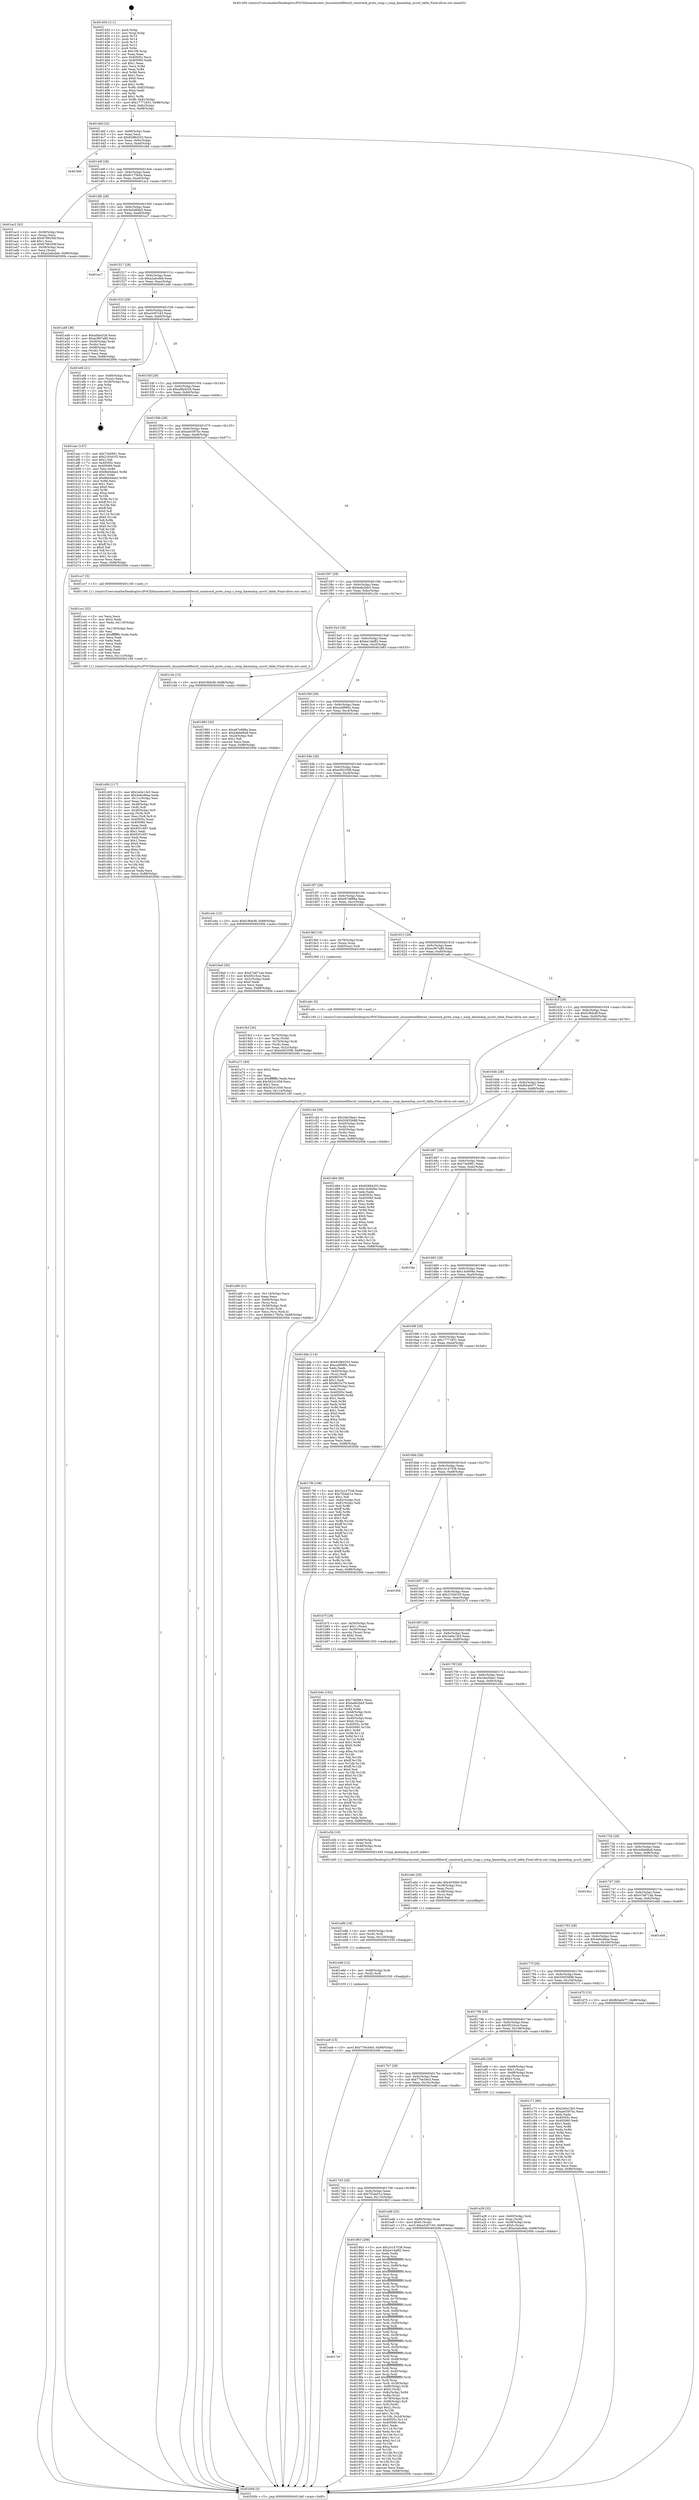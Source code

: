 digraph "0x401450" {
  label = "0x401450 (/mnt/c/Users/mathe/Desktop/tcc/POCII/binaries/extr_linuxnetnetfilternf_conntrack_proto_icmp.c_icmp_kmemdup_sysctl_table_Final-ollvm.out::main(0))"
  labelloc = "t"
  node[shape=record]

  Entry [label="",width=0.3,height=0.3,shape=circle,fillcolor=black,style=filled]
  "0x4014bf" [label="{
     0x4014bf [32]\l
     | [instrs]\l
     &nbsp;&nbsp;0x4014bf \<+6\>: mov -0x88(%rbp),%eax\l
     &nbsp;&nbsp;0x4014c5 \<+2\>: mov %eax,%ecx\l
     &nbsp;&nbsp;0x4014c7 \<+6\>: sub $0x82884203,%ecx\l
     &nbsp;&nbsp;0x4014cd \<+6\>: mov %eax,-0x9c(%rbp)\l
     &nbsp;&nbsp;0x4014d3 \<+6\>: mov %ecx,-0xa0(%rbp)\l
     &nbsp;&nbsp;0x4014d9 \<+6\>: je 0000000000401fe6 \<main+0xb96\>\l
  }"]
  "0x401fe6" [label="{
     0x401fe6\l
  }", style=dashed]
  "0x4014df" [label="{
     0x4014df [28]\l
     | [instrs]\l
     &nbsp;&nbsp;0x4014df \<+5\>: jmp 00000000004014e4 \<main+0x94\>\l
     &nbsp;&nbsp;0x4014e4 \<+6\>: mov -0x9c(%rbp),%eax\l
     &nbsp;&nbsp;0x4014ea \<+5\>: sub $0x8c175b5a,%eax\l
     &nbsp;&nbsp;0x4014ef \<+6\>: mov %eax,-0xa4(%rbp)\l
     &nbsp;&nbsp;0x4014f5 \<+6\>: je 0000000000401ac2 \<main+0x672\>\l
  }"]
  Exit [label="",width=0.3,height=0.3,shape=circle,fillcolor=black,style=filled,peripheries=2]
  "0x401ac2" [label="{
     0x401ac2 [42]\l
     | [instrs]\l
     &nbsp;&nbsp;0x401ac2 \<+4\>: mov -0x58(%rbp),%rax\l
     &nbsp;&nbsp;0x401ac6 \<+2\>: mov (%rax),%ecx\l
     &nbsp;&nbsp;0x401ac8 \<+6\>: add $0x6789256f,%ecx\l
     &nbsp;&nbsp;0x401ace \<+3\>: add $0x1,%ecx\l
     &nbsp;&nbsp;0x401ad1 \<+6\>: sub $0x6789256f,%ecx\l
     &nbsp;&nbsp;0x401ad7 \<+4\>: mov -0x58(%rbp),%rax\l
     &nbsp;&nbsp;0x401adb \<+2\>: mov %ecx,(%rax)\l
     &nbsp;&nbsp;0x401add \<+10\>: movl $0xa2abcdeb,-0x88(%rbp)\l
     &nbsp;&nbsp;0x401ae7 \<+5\>: jmp 000000000040200b \<main+0xbbb\>\l
  }"]
  "0x4014fb" [label="{
     0x4014fb [28]\l
     | [instrs]\l
     &nbsp;&nbsp;0x4014fb \<+5\>: jmp 0000000000401500 \<main+0xb0\>\l
     &nbsp;&nbsp;0x401500 \<+6\>: mov -0x9c(%rbp),%eax\l
     &nbsp;&nbsp;0x401506 \<+5\>: sub $0x9a5d6bb5,%eax\l
     &nbsp;&nbsp;0x40150b \<+6\>: mov %eax,-0xa8(%rbp)\l
     &nbsp;&nbsp;0x401511 \<+6\>: je 0000000000401ec7 \<main+0xa77\>\l
  }"]
  "0x401ea9" [label="{
     0x401ea9 [15]\l
     | [instrs]\l
     &nbsp;&nbsp;0x401ea9 \<+10\>: movl $0x770e3de3,-0x88(%rbp)\l
     &nbsp;&nbsp;0x401eb3 \<+5\>: jmp 000000000040200b \<main+0xbbb\>\l
  }"]
  "0x401ec7" [label="{
     0x401ec7\l
  }", style=dashed]
  "0x401517" [label="{
     0x401517 [28]\l
     | [instrs]\l
     &nbsp;&nbsp;0x401517 \<+5\>: jmp 000000000040151c \<main+0xcc\>\l
     &nbsp;&nbsp;0x40151c \<+6\>: mov -0x9c(%rbp),%eax\l
     &nbsp;&nbsp;0x401522 \<+5\>: sub $0xa2abcdeb,%eax\l
     &nbsp;&nbsp;0x401527 \<+6\>: mov %eax,-0xac(%rbp)\l
     &nbsp;&nbsp;0x40152d \<+6\>: je 0000000000401a48 \<main+0x5f8\>\l
  }"]
  "0x401e9d" [label="{
     0x401e9d [12]\l
     | [instrs]\l
     &nbsp;&nbsp;0x401e9d \<+4\>: mov -0x48(%rbp),%rdi\l
     &nbsp;&nbsp;0x401ea1 \<+3\>: mov (%rdi),%rdi\l
     &nbsp;&nbsp;0x401ea4 \<+5\>: call 0000000000401030 \<free@plt\>\l
     | [calls]\l
     &nbsp;&nbsp;0x401030 \{1\} (unknown)\l
  }"]
  "0x401a48" [label="{
     0x401a48 [36]\l
     | [instrs]\l
     &nbsp;&nbsp;0x401a48 \<+5\>: mov $0xadfa4326,%eax\l
     &nbsp;&nbsp;0x401a4d \<+5\>: mov $0xec967a89,%ecx\l
     &nbsp;&nbsp;0x401a52 \<+4\>: mov -0x58(%rbp),%rdx\l
     &nbsp;&nbsp;0x401a56 \<+2\>: mov (%rdx),%esi\l
     &nbsp;&nbsp;0x401a58 \<+4\>: mov -0x68(%rbp),%rdx\l
     &nbsp;&nbsp;0x401a5c \<+2\>: cmp (%rdx),%esi\l
     &nbsp;&nbsp;0x401a5e \<+3\>: cmovl %ecx,%eax\l
     &nbsp;&nbsp;0x401a61 \<+6\>: mov %eax,-0x88(%rbp)\l
     &nbsp;&nbsp;0x401a67 \<+5\>: jmp 000000000040200b \<main+0xbbb\>\l
  }"]
  "0x401533" [label="{
     0x401533 [28]\l
     | [instrs]\l
     &nbsp;&nbsp;0x401533 \<+5\>: jmp 0000000000401538 \<main+0xe8\>\l
     &nbsp;&nbsp;0x401538 \<+6\>: mov -0x9c(%rbp),%eax\l
     &nbsp;&nbsp;0x40153e \<+5\>: sub $0xa3c97c43,%eax\l
     &nbsp;&nbsp;0x401543 \<+6\>: mov %eax,-0xb0(%rbp)\l
     &nbsp;&nbsp;0x401549 \<+6\>: je 0000000000401ef4 \<main+0xaa4\>\l
  }"]
  "0x401e8b" [label="{
     0x401e8b [18]\l
     | [instrs]\l
     &nbsp;&nbsp;0x401e8b \<+4\>: mov -0x60(%rbp),%rdi\l
     &nbsp;&nbsp;0x401e8f \<+3\>: mov (%rdi),%rdi\l
     &nbsp;&nbsp;0x401e92 \<+6\>: mov %eax,-0x120(%rbp)\l
     &nbsp;&nbsp;0x401e98 \<+5\>: call 0000000000401030 \<free@plt\>\l
     | [calls]\l
     &nbsp;&nbsp;0x401030 \{1\} (unknown)\l
  }"]
  "0x401ef4" [label="{
     0x401ef4 [21]\l
     | [instrs]\l
     &nbsp;&nbsp;0x401ef4 \<+4\>: mov -0x80(%rbp),%rax\l
     &nbsp;&nbsp;0x401ef8 \<+2\>: mov (%rax),%eax\l
     &nbsp;&nbsp;0x401efa \<+4\>: lea -0x28(%rbp),%rsp\l
     &nbsp;&nbsp;0x401efe \<+1\>: pop %rbx\l
     &nbsp;&nbsp;0x401eff \<+2\>: pop %r12\l
     &nbsp;&nbsp;0x401f01 \<+2\>: pop %r13\l
     &nbsp;&nbsp;0x401f03 \<+2\>: pop %r14\l
     &nbsp;&nbsp;0x401f05 \<+2\>: pop %r15\l
     &nbsp;&nbsp;0x401f07 \<+1\>: pop %rbp\l
     &nbsp;&nbsp;0x401f08 \<+1\>: ret\l
  }"]
  "0x40154f" [label="{
     0x40154f [28]\l
     | [instrs]\l
     &nbsp;&nbsp;0x40154f \<+5\>: jmp 0000000000401554 \<main+0x104\>\l
     &nbsp;&nbsp;0x401554 \<+6\>: mov -0x9c(%rbp),%eax\l
     &nbsp;&nbsp;0x40155a \<+5\>: sub $0xadfa4326,%eax\l
     &nbsp;&nbsp;0x40155f \<+6\>: mov %eax,-0xb4(%rbp)\l
     &nbsp;&nbsp;0x401565 \<+6\>: je 0000000000401aec \<main+0x69c\>\l
  }"]
  "0x401e6e" [label="{
     0x401e6e [29]\l
     | [instrs]\l
     &nbsp;&nbsp;0x401e6e \<+10\>: movabs $0x4030b6,%rdi\l
     &nbsp;&nbsp;0x401e78 \<+4\>: mov -0x38(%rbp),%rsi\l
     &nbsp;&nbsp;0x401e7c \<+2\>: mov %eax,(%rsi)\l
     &nbsp;&nbsp;0x401e7e \<+4\>: mov -0x38(%rbp),%rsi\l
     &nbsp;&nbsp;0x401e82 \<+2\>: mov (%rsi),%esi\l
     &nbsp;&nbsp;0x401e84 \<+2\>: mov $0x0,%al\l
     &nbsp;&nbsp;0x401e86 \<+5\>: call 0000000000401040 \<printf@plt\>\l
     | [calls]\l
     &nbsp;&nbsp;0x401040 \{1\} (unknown)\l
  }"]
  "0x401aec" [label="{
     0x401aec [147]\l
     | [instrs]\l
     &nbsp;&nbsp;0x401aec \<+5\>: mov $0x73e0961,%eax\l
     &nbsp;&nbsp;0x401af1 \<+5\>: mov $0x2193d1f3,%ecx\l
     &nbsp;&nbsp;0x401af6 \<+2\>: mov $0x1,%dl\l
     &nbsp;&nbsp;0x401af8 \<+7\>: mov 0x40505c,%esi\l
     &nbsp;&nbsp;0x401aff \<+7\>: mov 0x405060,%edi\l
     &nbsp;&nbsp;0x401b06 \<+3\>: mov %esi,%r8d\l
     &nbsp;&nbsp;0x401b09 \<+7\>: add $0x8eb4dae2,%r8d\l
     &nbsp;&nbsp;0x401b10 \<+4\>: sub $0x1,%r8d\l
     &nbsp;&nbsp;0x401b14 \<+7\>: sub $0x8eb4dae2,%r8d\l
     &nbsp;&nbsp;0x401b1b \<+4\>: imul %r8d,%esi\l
     &nbsp;&nbsp;0x401b1f \<+3\>: and $0x1,%esi\l
     &nbsp;&nbsp;0x401b22 \<+3\>: cmp $0x0,%esi\l
     &nbsp;&nbsp;0x401b25 \<+4\>: sete %r9b\l
     &nbsp;&nbsp;0x401b29 \<+3\>: cmp $0xa,%edi\l
     &nbsp;&nbsp;0x401b2c \<+4\>: setl %r10b\l
     &nbsp;&nbsp;0x401b30 \<+3\>: mov %r9b,%r11b\l
     &nbsp;&nbsp;0x401b33 \<+4\>: xor $0xff,%r11b\l
     &nbsp;&nbsp;0x401b37 \<+3\>: mov %r10b,%bl\l
     &nbsp;&nbsp;0x401b3a \<+3\>: xor $0xff,%bl\l
     &nbsp;&nbsp;0x401b3d \<+3\>: xor $0x0,%dl\l
     &nbsp;&nbsp;0x401b40 \<+3\>: mov %r11b,%r14b\l
     &nbsp;&nbsp;0x401b43 \<+4\>: and $0x0,%r14b\l
     &nbsp;&nbsp;0x401b47 \<+3\>: and %dl,%r9b\l
     &nbsp;&nbsp;0x401b4a \<+3\>: mov %bl,%r15b\l
     &nbsp;&nbsp;0x401b4d \<+4\>: and $0x0,%r15b\l
     &nbsp;&nbsp;0x401b51 \<+3\>: and %dl,%r10b\l
     &nbsp;&nbsp;0x401b54 \<+3\>: or %r9b,%r14b\l
     &nbsp;&nbsp;0x401b57 \<+3\>: or %r10b,%r15b\l
     &nbsp;&nbsp;0x401b5a \<+3\>: xor %r15b,%r14b\l
     &nbsp;&nbsp;0x401b5d \<+3\>: or %bl,%r11b\l
     &nbsp;&nbsp;0x401b60 \<+4\>: xor $0xff,%r11b\l
     &nbsp;&nbsp;0x401b64 \<+3\>: or $0x0,%dl\l
     &nbsp;&nbsp;0x401b67 \<+3\>: and %dl,%r11b\l
     &nbsp;&nbsp;0x401b6a \<+3\>: or %r11b,%r14b\l
     &nbsp;&nbsp;0x401b6d \<+4\>: test $0x1,%r14b\l
     &nbsp;&nbsp;0x401b71 \<+3\>: cmovne %ecx,%eax\l
     &nbsp;&nbsp;0x401b74 \<+6\>: mov %eax,-0x88(%rbp)\l
     &nbsp;&nbsp;0x401b7a \<+5\>: jmp 000000000040200b \<main+0xbbb\>\l
  }"]
  "0x40156b" [label="{
     0x40156b [28]\l
     | [instrs]\l
     &nbsp;&nbsp;0x40156b \<+5\>: jmp 0000000000401570 \<main+0x120\>\l
     &nbsp;&nbsp;0x401570 \<+6\>: mov -0x9c(%rbp),%eax\l
     &nbsp;&nbsp;0x401576 \<+5\>: sub $0xae0397bc,%eax\l
     &nbsp;&nbsp;0x40157b \<+6\>: mov %eax,-0xb8(%rbp)\l
     &nbsp;&nbsp;0x401581 \<+6\>: je 0000000000401cc7 \<main+0x877\>\l
  }"]
  "0x401d00" [label="{
     0x401d00 [117]\l
     | [instrs]\l
     &nbsp;&nbsp;0x401d00 \<+5\>: mov $0x2a0e13e5,%ecx\l
     &nbsp;&nbsp;0x401d05 \<+5\>: mov $0x4e6cd6aa,%edx\l
     &nbsp;&nbsp;0x401d0a \<+6\>: mov -0x11c(%rbp),%esi\l
     &nbsp;&nbsp;0x401d10 \<+3\>: imul %eax,%esi\l
     &nbsp;&nbsp;0x401d13 \<+4\>: mov -0x48(%rbp),%r8\l
     &nbsp;&nbsp;0x401d17 \<+3\>: mov (%r8),%r8\l
     &nbsp;&nbsp;0x401d1a \<+4\>: mov -0x40(%rbp),%r9\l
     &nbsp;&nbsp;0x401d1e \<+3\>: movslq (%r9),%r9\l
     &nbsp;&nbsp;0x401d21 \<+4\>: mov %esi,(%r8,%r9,4)\l
     &nbsp;&nbsp;0x401d25 \<+7\>: mov 0x40505c,%eax\l
     &nbsp;&nbsp;0x401d2c \<+7\>: mov 0x405060,%esi\l
     &nbsp;&nbsp;0x401d33 \<+2\>: mov %eax,%edi\l
     &nbsp;&nbsp;0x401d35 \<+6\>: add $0x9351697,%edi\l
     &nbsp;&nbsp;0x401d3b \<+3\>: sub $0x1,%edi\l
     &nbsp;&nbsp;0x401d3e \<+6\>: sub $0x9351697,%edi\l
     &nbsp;&nbsp;0x401d44 \<+3\>: imul %edi,%eax\l
     &nbsp;&nbsp;0x401d47 \<+3\>: and $0x1,%eax\l
     &nbsp;&nbsp;0x401d4a \<+3\>: cmp $0x0,%eax\l
     &nbsp;&nbsp;0x401d4d \<+4\>: sete %r10b\l
     &nbsp;&nbsp;0x401d51 \<+3\>: cmp $0xa,%esi\l
     &nbsp;&nbsp;0x401d54 \<+4\>: setl %r11b\l
     &nbsp;&nbsp;0x401d58 \<+3\>: mov %r10b,%bl\l
     &nbsp;&nbsp;0x401d5b \<+3\>: and %r11b,%bl\l
     &nbsp;&nbsp;0x401d5e \<+3\>: xor %r11b,%r10b\l
     &nbsp;&nbsp;0x401d61 \<+3\>: or %r10b,%bl\l
     &nbsp;&nbsp;0x401d64 \<+3\>: test $0x1,%bl\l
     &nbsp;&nbsp;0x401d67 \<+3\>: cmovne %edx,%ecx\l
     &nbsp;&nbsp;0x401d6a \<+6\>: mov %ecx,-0x88(%rbp)\l
     &nbsp;&nbsp;0x401d70 \<+5\>: jmp 000000000040200b \<main+0xbbb\>\l
  }"]
  "0x401cc7" [label="{
     0x401cc7 [5]\l
     | [instrs]\l
     &nbsp;&nbsp;0x401cc7 \<+5\>: call 0000000000401160 \<next_i\>\l
     | [calls]\l
     &nbsp;&nbsp;0x401160 \{1\} (/mnt/c/Users/mathe/Desktop/tcc/POCII/binaries/extr_linuxnetnetfilternf_conntrack_proto_icmp.c_icmp_kmemdup_sysctl_table_Final-ollvm.out::next_i)\l
  }"]
  "0x401587" [label="{
     0x401587 [28]\l
     | [instrs]\l
     &nbsp;&nbsp;0x401587 \<+5\>: jmp 000000000040158c \<main+0x13c\>\l
     &nbsp;&nbsp;0x40158c \<+6\>: mov -0x9c(%rbp),%eax\l
     &nbsp;&nbsp;0x401592 \<+5\>: sub $0xbafe2bb5,%eax\l
     &nbsp;&nbsp;0x401597 \<+6\>: mov %eax,-0xbc(%rbp)\l
     &nbsp;&nbsp;0x40159d \<+6\>: je 0000000000401c3e \<main+0x7ee\>\l
  }"]
  "0x401ccc" [label="{
     0x401ccc [52]\l
     | [instrs]\l
     &nbsp;&nbsp;0x401ccc \<+2\>: xor %ecx,%ecx\l
     &nbsp;&nbsp;0x401cce \<+5\>: mov $0x2,%edx\l
     &nbsp;&nbsp;0x401cd3 \<+6\>: mov %edx,-0x118(%rbp)\l
     &nbsp;&nbsp;0x401cd9 \<+1\>: cltd\l
     &nbsp;&nbsp;0x401cda \<+6\>: mov -0x118(%rbp),%esi\l
     &nbsp;&nbsp;0x401ce0 \<+2\>: idiv %esi\l
     &nbsp;&nbsp;0x401ce2 \<+6\>: imul $0xfffffffe,%edx,%edx\l
     &nbsp;&nbsp;0x401ce8 \<+2\>: mov %ecx,%edi\l
     &nbsp;&nbsp;0x401cea \<+2\>: sub %edx,%edi\l
     &nbsp;&nbsp;0x401cec \<+2\>: mov %ecx,%edx\l
     &nbsp;&nbsp;0x401cee \<+3\>: sub $0x1,%edx\l
     &nbsp;&nbsp;0x401cf1 \<+2\>: add %edx,%edi\l
     &nbsp;&nbsp;0x401cf3 \<+2\>: sub %edi,%ecx\l
     &nbsp;&nbsp;0x401cf5 \<+6\>: mov %ecx,-0x11c(%rbp)\l
     &nbsp;&nbsp;0x401cfb \<+5\>: call 0000000000401160 \<next_i\>\l
     | [calls]\l
     &nbsp;&nbsp;0x401160 \{1\} (/mnt/c/Users/mathe/Desktop/tcc/POCII/binaries/extr_linuxnetnetfilternf_conntrack_proto_icmp.c_icmp_kmemdup_sysctl_table_Final-ollvm.out::next_i)\l
  }"]
  "0x401c3e" [label="{
     0x401c3e [15]\l
     | [instrs]\l
     &nbsp;&nbsp;0x401c3e \<+10\>: movl $0xf1f6dc8f,-0x88(%rbp)\l
     &nbsp;&nbsp;0x401c48 \<+5\>: jmp 000000000040200b \<main+0xbbb\>\l
  }"]
  "0x4015a3" [label="{
     0x4015a3 [28]\l
     | [instrs]\l
     &nbsp;&nbsp;0x4015a3 \<+5\>: jmp 00000000004015a8 \<main+0x158\>\l
     &nbsp;&nbsp;0x4015a8 \<+6\>: mov -0x9c(%rbp),%eax\l
     &nbsp;&nbsp;0x4015ae \<+5\>: sub $0xbe1daf82,%eax\l
     &nbsp;&nbsp;0x4015b3 \<+6\>: mov %eax,-0xc0(%rbp)\l
     &nbsp;&nbsp;0x4015b9 \<+6\>: je 0000000000401983 \<main+0x533\>\l
  }"]
  "0x401b9c" [label="{
     0x401b9c [162]\l
     | [instrs]\l
     &nbsp;&nbsp;0x401b9c \<+5\>: mov $0x73e0961,%ecx\l
     &nbsp;&nbsp;0x401ba1 \<+5\>: mov $0xbafe2bb5,%edx\l
     &nbsp;&nbsp;0x401ba6 \<+3\>: mov $0x1,%sil\l
     &nbsp;&nbsp;0x401ba9 \<+3\>: xor %r8d,%r8d\l
     &nbsp;&nbsp;0x401bac \<+4\>: mov -0x48(%rbp),%rdi\l
     &nbsp;&nbsp;0x401bb0 \<+3\>: mov %rax,(%rdi)\l
     &nbsp;&nbsp;0x401bb3 \<+4\>: mov -0x40(%rbp),%rax\l
     &nbsp;&nbsp;0x401bb7 \<+6\>: movl $0x0,(%rax)\l
     &nbsp;&nbsp;0x401bbd \<+8\>: mov 0x40505c,%r9d\l
     &nbsp;&nbsp;0x401bc5 \<+8\>: mov 0x405060,%r10d\l
     &nbsp;&nbsp;0x401bcd \<+4\>: sub $0x1,%r8d\l
     &nbsp;&nbsp;0x401bd1 \<+3\>: mov %r9d,%r11d\l
     &nbsp;&nbsp;0x401bd4 \<+3\>: add %r8d,%r11d\l
     &nbsp;&nbsp;0x401bd7 \<+4\>: imul %r11d,%r9d\l
     &nbsp;&nbsp;0x401bdb \<+4\>: and $0x1,%r9d\l
     &nbsp;&nbsp;0x401bdf \<+4\>: cmp $0x0,%r9d\l
     &nbsp;&nbsp;0x401be3 \<+3\>: sete %bl\l
     &nbsp;&nbsp;0x401be6 \<+4\>: cmp $0xa,%r10d\l
     &nbsp;&nbsp;0x401bea \<+4\>: setl %r14b\l
     &nbsp;&nbsp;0x401bee \<+3\>: mov %bl,%r15b\l
     &nbsp;&nbsp;0x401bf1 \<+4\>: xor $0xff,%r15b\l
     &nbsp;&nbsp;0x401bf5 \<+3\>: mov %r14b,%r12b\l
     &nbsp;&nbsp;0x401bf8 \<+4\>: xor $0xff,%r12b\l
     &nbsp;&nbsp;0x401bfc \<+4\>: xor $0x0,%sil\l
     &nbsp;&nbsp;0x401c00 \<+3\>: mov %r15b,%r13b\l
     &nbsp;&nbsp;0x401c03 \<+4\>: and $0x0,%r13b\l
     &nbsp;&nbsp;0x401c07 \<+3\>: and %sil,%bl\l
     &nbsp;&nbsp;0x401c0a \<+3\>: mov %r12b,%al\l
     &nbsp;&nbsp;0x401c0d \<+2\>: and $0x0,%al\l
     &nbsp;&nbsp;0x401c0f \<+3\>: and %sil,%r14b\l
     &nbsp;&nbsp;0x401c12 \<+3\>: or %bl,%r13b\l
     &nbsp;&nbsp;0x401c15 \<+3\>: or %r14b,%al\l
     &nbsp;&nbsp;0x401c18 \<+3\>: xor %al,%r13b\l
     &nbsp;&nbsp;0x401c1b \<+3\>: or %r12b,%r15b\l
     &nbsp;&nbsp;0x401c1e \<+4\>: xor $0xff,%r15b\l
     &nbsp;&nbsp;0x401c22 \<+4\>: or $0x0,%sil\l
     &nbsp;&nbsp;0x401c26 \<+3\>: and %sil,%r15b\l
     &nbsp;&nbsp;0x401c29 \<+3\>: or %r15b,%r13b\l
     &nbsp;&nbsp;0x401c2c \<+4\>: test $0x1,%r13b\l
     &nbsp;&nbsp;0x401c30 \<+3\>: cmovne %edx,%ecx\l
     &nbsp;&nbsp;0x401c33 \<+6\>: mov %ecx,-0x88(%rbp)\l
     &nbsp;&nbsp;0x401c39 \<+5\>: jmp 000000000040200b \<main+0xbbb\>\l
  }"]
  "0x401983" [label="{
     0x401983 [30]\l
     | [instrs]\l
     &nbsp;&nbsp;0x401983 \<+5\>: mov $0xe87e888a,%eax\l
     &nbsp;&nbsp;0x401988 \<+5\>: mov $0x44bbd6a8,%ecx\l
     &nbsp;&nbsp;0x40198d \<+3\>: mov -0x2d(%rbp),%dl\l
     &nbsp;&nbsp;0x401990 \<+3\>: test $0x1,%dl\l
     &nbsp;&nbsp;0x401993 \<+3\>: cmovne %ecx,%eax\l
     &nbsp;&nbsp;0x401996 \<+6\>: mov %eax,-0x88(%rbp)\l
     &nbsp;&nbsp;0x40199c \<+5\>: jmp 000000000040200b \<main+0xbbb\>\l
  }"]
  "0x4015bf" [label="{
     0x4015bf [28]\l
     | [instrs]\l
     &nbsp;&nbsp;0x4015bf \<+5\>: jmp 00000000004015c4 \<main+0x174\>\l
     &nbsp;&nbsp;0x4015c4 \<+6\>: mov -0x9c(%rbp),%eax\l
     &nbsp;&nbsp;0x4015ca \<+5\>: sub $0xca4f990c,%eax\l
     &nbsp;&nbsp;0x4015cf \<+6\>: mov %eax,-0xc4(%rbp)\l
     &nbsp;&nbsp;0x4015d5 \<+6\>: je 0000000000401e4c \<main+0x9fc\>\l
  }"]
  "0x401a99" [label="{
     0x401a99 [41]\l
     | [instrs]\l
     &nbsp;&nbsp;0x401a99 \<+6\>: mov -0x114(%rbp),%ecx\l
     &nbsp;&nbsp;0x401a9f \<+3\>: imul %eax,%ecx\l
     &nbsp;&nbsp;0x401aa2 \<+4\>: mov -0x60(%rbp),%rsi\l
     &nbsp;&nbsp;0x401aa6 \<+3\>: mov (%rsi),%rsi\l
     &nbsp;&nbsp;0x401aa9 \<+4\>: mov -0x58(%rbp),%rdi\l
     &nbsp;&nbsp;0x401aad \<+3\>: movslq (%rdi),%rdi\l
     &nbsp;&nbsp;0x401ab0 \<+3\>: mov %ecx,(%rsi,%rdi,4)\l
     &nbsp;&nbsp;0x401ab3 \<+10\>: movl $0x8c175b5a,-0x88(%rbp)\l
     &nbsp;&nbsp;0x401abd \<+5\>: jmp 000000000040200b \<main+0xbbb\>\l
  }"]
  "0x401e4c" [label="{
     0x401e4c [15]\l
     | [instrs]\l
     &nbsp;&nbsp;0x401e4c \<+10\>: movl $0xf1f6dc8f,-0x88(%rbp)\l
     &nbsp;&nbsp;0x401e56 \<+5\>: jmp 000000000040200b \<main+0xbbb\>\l
  }"]
  "0x4015db" [label="{
     0x4015db [28]\l
     | [instrs]\l
     &nbsp;&nbsp;0x4015db \<+5\>: jmp 00000000004015e0 \<main+0x190\>\l
     &nbsp;&nbsp;0x4015e0 \<+6\>: mov -0x9c(%rbp),%eax\l
     &nbsp;&nbsp;0x4015e6 \<+5\>: sub $0xe56235f8,%eax\l
     &nbsp;&nbsp;0x4015eb \<+6\>: mov %eax,-0xc8(%rbp)\l
     &nbsp;&nbsp;0x4015f1 \<+6\>: je 00000000004019ed \<main+0x59d\>\l
  }"]
  "0x401a71" [label="{
     0x401a71 [40]\l
     | [instrs]\l
     &nbsp;&nbsp;0x401a71 \<+5\>: mov $0x2,%ecx\l
     &nbsp;&nbsp;0x401a76 \<+1\>: cltd\l
     &nbsp;&nbsp;0x401a77 \<+2\>: idiv %ecx\l
     &nbsp;&nbsp;0x401a79 \<+6\>: imul $0xfffffffe,%edx,%ecx\l
     &nbsp;&nbsp;0x401a7f \<+6\>: add $0x56241059,%ecx\l
     &nbsp;&nbsp;0x401a85 \<+3\>: add $0x1,%ecx\l
     &nbsp;&nbsp;0x401a88 \<+6\>: sub $0x56241059,%ecx\l
     &nbsp;&nbsp;0x401a8e \<+6\>: mov %ecx,-0x114(%rbp)\l
     &nbsp;&nbsp;0x401a94 \<+5\>: call 0000000000401160 \<next_i\>\l
     | [calls]\l
     &nbsp;&nbsp;0x401160 \{1\} (/mnt/c/Users/mathe/Desktop/tcc/POCII/binaries/extr_linuxnetnetfilternf_conntrack_proto_icmp.c_icmp_kmemdup_sysctl_table_Final-ollvm.out::next_i)\l
  }"]
  "0x4019ed" [label="{
     0x4019ed [30]\l
     | [instrs]\l
     &nbsp;&nbsp;0x4019ed \<+5\>: mov $0x47a871ab,%eax\l
     &nbsp;&nbsp;0x4019f2 \<+5\>: mov $0x5f21fcce,%ecx\l
     &nbsp;&nbsp;0x4019f7 \<+3\>: mov -0x2c(%rbp),%edx\l
     &nbsp;&nbsp;0x4019fa \<+3\>: cmp $0x0,%edx\l
     &nbsp;&nbsp;0x4019fd \<+3\>: cmove %ecx,%eax\l
     &nbsp;&nbsp;0x401a00 \<+6\>: mov %eax,-0x88(%rbp)\l
     &nbsp;&nbsp;0x401a06 \<+5\>: jmp 000000000040200b \<main+0xbbb\>\l
  }"]
  "0x4015f7" [label="{
     0x4015f7 [28]\l
     | [instrs]\l
     &nbsp;&nbsp;0x4015f7 \<+5\>: jmp 00000000004015fc \<main+0x1ac\>\l
     &nbsp;&nbsp;0x4015fc \<+6\>: mov -0x9c(%rbp),%eax\l
     &nbsp;&nbsp;0x401602 \<+5\>: sub $0xe87e888a,%eax\l
     &nbsp;&nbsp;0x401607 \<+6\>: mov %eax,-0xcc(%rbp)\l
     &nbsp;&nbsp;0x40160d \<+6\>: je 00000000004019bf \<main+0x56f\>\l
  }"]
  "0x401a28" [label="{
     0x401a28 [32]\l
     | [instrs]\l
     &nbsp;&nbsp;0x401a28 \<+4\>: mov -0x60(%rbp),%rdi\l
     &nbsp;&nbsp;0x401a2c \<+3\>: mov %rax,(%rdi)\l
     &nbsp;&nbsp;0x401a2f \<+4\>: mov -0x58(%rbp),%rax\l
     &nbsp;&nbsp;0x401a33 \<+6\>: movl $0x0,(%rax)\l
     &nbsp;&nbsp;0x401a39 \<+10\>: movl $0xa2abcdeb,-0x88(%rbp)\l
     &nbsp;&nbsp;0x401a43 \<+5\>: jmp 000000000040200b \<main+0xbbb\>\l
  }"]
  "0x4019bf" [label="{
     0x4019bf [16]\l
     | [instrs]\l
     &nbsp;&nbsp;0x4019bf \<+4\>: mov -0x78(%rbp),%rax\l
     &nbsp;&nbsp;0x4019c3 \<+3\>: mov (%rax),%rax\l
     &nbsp;&nbsp;0x4019c6 \<+4\>: mov 0x8(%rax),%rdi\l
     &nbsp;&nbsp;0x4019ca \<+5\>: call 0000000000401060 \<atoi@plt\>\l
     | [calls]\l
     &nbsp;&nbsp;0x401060 \{1\} (unknown)\l
  }"]
  "0x401613" [label="{
     0x401613 [28]\l
     | [instrs]\l
     &nbsp;&nbsp;0x401613 \<+5\>: jmp 0000000000401618 \<main+0x1c8\>\l
     &nbsp;&nbsp;0x401618 \<+6\>: mov -0x9c(%rbp),%eax\l
     &nbsp;&nbsp;0x40161e \<+5\>: sub $0xec967a89,%eax\l
     &nbsp;&nbsp;0x401623 \<+6\>: mov %eax,-0xd0(%rbp)\l
     &nbsp;&nbsp;0x401629 \<+6\>: je 0000000000401a6c \<main+0x61c\>\l
  }"]
  "0x4019cf" [label="{
     0x4019cf [30]\l
     | [instrs]\l
     &nbsp;&nbsp;0x4019cf \<+4\>: mov -0x70(%rbp),%rdi\l
     &nbsp;&nbsp;0x4019d3 \<+2\>: mov %eax,(%rdi)\l
     &nbsp;&nbsp;0x4019d5 \<+4\>: mov -0x70(%rbp),%rdi\l
     &nbsp;&nbsp;0x4019d9 \<+2\>: mov (%rdi),%eax\l
     &nbsp;&nbsp;0x4019db \<+3\>: mov %eax,-0x2c(%rbp)\l
     &nbsp;&nbsp;0x4019de \<+10\>: movl $0xe56235f8,-0x88(%rbp)\l
     &nbsp;&nbsp;0x4019e8 \<+5\>: jmp 000000000040200b \<main+0xbbb\>\l
  }"]
  "0x401a6c" [label="{
     0x401a6c [5]\l
     | [instrs]\l
     &nbsp;&nbsp;0x401a6c \<+5\>: call 0000000000401160 \<next_i\>\l
     | [calls]\l
     &nbsp;&nbsp;0x401160 \{1\} (/mnt/c/Users/mathe/Desktop/tcc/POCII/binaries/extr_linuxnetnetfilternf_conntrack_proto_icmp.c_icmp_kmemdup_sysctl_table_Final-ollvm.out::next_i)\l
  }"]
  "0x40162f" [label="{
     0x40162f [28]\l
     | [instrs]\l
     &nbsp;&nbsp;0x40162f \<+5\>: jmp 0000000000401634 \<main+0x1e4\>\l
     &nbsp;&nbsp;0x401634 \<+6\>: mov -0x9c(%rbp),%eax\l
     &nbsp;&nbsp;0x40163a \<+5\>: sub $0xf1f6dc8f,%eax\l
     &nbsp;&nbsp;0x40163f \<+6\>: mov %eax,-0xd4(%rbp)\l
     &nbsp;&nbsp;0x401645 \<+6\>: je 0000000000401c4d \<main+0x7fd\>\l
  }"]
  "0x4017ef" [label="{
     0x4017ef\l
  }", style=dashed]
  "0x401c4d" [label="{
     0x401c4d [36]\l
     | [instrs]\l
     &nbsp;&nbsp;0x401c4d \<+5\>: mov $0x34e29ae1,%eax\l
     &nbsp;&nbsp;0x401c52 \<+5\>: mov $0x55655688,%ecx\l
     &nbsp;&nbsp;0x401c57 \<+4\>: mov -0x40(%rbp),%rdx\l
     &nbsp;&nbsp;0x401c5b \<+2\>: mov (%rdx),%esi\l
     &nbsp;&nbsp;0x401c5d \<+4\>: mov -0x50(%rbp),%rdx\l
     &nbsp;&nbsp;0x401c61 \<+2\>: cmp (%rdx),%esi\l
     &nbsp;&nbsp;0x401c63 \<+3\>: cmovl %ecx,%eax\l
     &nbsp;&nbsp;0x401c66 \<+6\>: mov %eax,-0x88(%rbp)\l
     &nbsp;&nbsp;0x401c6c \<+5\>: jmp 000000000040200b \<main+0xbbb\>\l
  }"]
  "0x40164b" [label="{
     0x40164b [28]\l
     | [instrs]\l
     &nbsp;&nbsp;0x40164b \<+5\>: jmp 0000000000401650 \<main+0x200\>\l
     &nbsp;&nbsp;0x401650 \<+6\>: mov -0x9c(%rbp),%eax\l
     &nbsp;&nbsp;0x401656 \<+5\>: sub $0xfb5a0d77,%eax\l
     &nbsp;&nbsp;0x40165b \<+6\>: mov %eax,-0xd8(%rbp)\l
     &nbsp;&nbsp;0x401661 \<+6\>: je 0000000000401d84 \<main+0x934\>\l
  }"]
  "0x401863" [label="{
     0x401863 [288]\l
     | [instrs]\l
     &nbsp;&nbsp;0x401863 \<+5\>: mov $0x1b147538,%eax\l
     &nbsp;&nbsp;0x401868 \<+5\>: mov $0xbe1daf82,%ecx\l
     &nbsp;&nbsp;0x40186d \<+2\>: xor %edx,%edx\l
     &nbsp;&nbsp;0x40186f \<+3\>: mov %rsp,%rsi\l
     &nbsp;&nbsp;0x401872 \<+4\>: add $0xfffffffffffffff0,%rsi\l
     &nbsp;&nbsp;0x401876 \<+3\>: mov %rsi,%rsp\l
     &nbsp;&nbsp;0x401879 \<+4\>: mov %rsi,-0x80(%rbp)\l
     &nbsp;&nbsp;0x40187d \<+3\>: mov %rsp,%rsi\l
     &nbsp;&nbsp;0x401880 \<+4\>: add $0xfffffffffffffff0,%rsi\l
     &nbsp;&nbsp;0x401884 \<+3\>: mov %rsi,%rsp\l
     &nbsp;&nbsp;0x401887 \<+3\>: mov %rsp,%rdi\l
     &nbsp;&nbsp;0x40188a \<+4\>: add $0xfffffffffffffff0,%rdi\l
     &nbsp;&nbsp;0x40188e \<+3\>: mov %rdi,%rsp\l
     &nbsp;&nbsp;0x401891 \<+4\>: mov %rdi,-0x78(%rbp)\l
     &nbsp;&nbsp;0x401895 \<+3\>: mov %rsp,%rdi\l
     &nbsp;&nbsp;0x401898 \<+4\>: add $0xfffffffffffffff0,%rdi\l
     &nbsp;&nbsp;0x40189c \<+3\>: mov %rdi,%rsp\l
     &nbsp;&nbsp;0x40189f \<+4\>: mov %rdi,-0x70(%rbp)\l
     &nbsp;&nbsp;0x4018a3 \<+3\>: mov %rsp,%rdi\l
     &nbsp;&nbsp;0x4018a6 \<+4\>: add $0xfffffffffffffff0,%rdi\l
     &nbsp;&nbsp;0x4018aa \<+3\>: mov %rdi,%rsp\l
     &nbsp;&nbsp;0x4018ad \<+4\>: mov %rdi,-0x68(%rbp)\l
     &nbsp;&nbsp;0x4018b1 \<+3\>: mov %rsp,%rdi\l
     &nbsp;&nbsp;0x4018b4 \<+4\>: add $0xfffffffffffffff0,%rdi\l
     &nbsp;&nbsp;0x4018b8 \<+3\>: mov %rdi,%rsp\l
     &nbsp;&nbsp;0x4018bb \<+4\>: mov %rdi,-0x60(%rbp)\l
     &nbsp;&nbsp;0x4018bf \<+3\>: mov %rsp,%rdi\l
     &nbsp;&nbsp;0x4018c2 \<+4\>: add $0xfffffffffffffff0,%rdi\l
     &nbsp;&nbsp;0x4018c6 \<+3\>: mov %rdi,%rsp\l
     &nbsp;&nbsp;0x4018c9 \<+4\>: mov %rdi,-0x58(%rbp)\l
     &nbsp;&nbsp;0x4018cd \<+3\>: mov %rsp,%rdi\l
     &nbsp;&nbsp;0x4018d0 \<+4\>: add $0xfffffffffffffff0,%rdi\l
     &nbsp;&nbsp;0x4018d4 \<+3\>: mov %rdi,%rsp\l
     &nbsp;&nbsp;0x4018d7 \<+4\>: mov %rdi,-0x50(%rbp)\l
     &nbsp;&nbsp;0x4018db \<+3\>: mov %rsp,%rdi\l
     &nbsp;&nbsp;0x4018de \<+4\>: add $0xfffffffffffffff0,%rdi\l
     &nbsp;&nbsp;0x4018e2 \<+3\>: mov %rdi,%rsp\l
     &nbsp;&nbsp;0x4018e5 \<+4\>: mov %rdi,-0x48(%rbp)\l
     &nbsp;&nbsp;0x4018e9 \<+3\>: mov %rsp,%rdi\l
     &nbsp;&nbsp;0x4018ec \<+4\>: add $0xfffffffffffffff0,%rdi\l
     &nbsp;&nbsp;0x4018f0 \<+3\>: mov %rdi,%rsp\l
     &nbsp;&nbsp;0x4018f3 \<+4\>: mov %rdi,-0x40(%rbp)\l
     &nbsp;&nbsp;0x4018f7 \<+3\>: mov %rsp,%rdi\l
     &nbsp;&nbsp;0x4018fa \<+4\>: add $0xfffffffffffffff0,%rdi\l
     &nbsp;&nbsp;0x4018fe \<+3\>: mov %rdi,%rsp\l
     &nbsp;&nbsp;0x401901 \<+4\>: mov %rdi,-0x38(%rbp)\l
     &nbsp;&nbsp;0x401905 \<+4\>: mov -0x80(%rbp),%rdi\l
     &nbsp;&nbsp;0x401909 \<+6\>: movl $0x0,(%rdi)\l
     &nbsp;&nbsp;0x40190f \<+7\>: mov -0x8c(%rbp),%r8d\l
     &nbsp;&nbsp;0x401916 \<+3\>: mov %r8d,(%rsi)\l
     &nbsp;&nbsp;0x401919 \<+4\>: mov -0x78(%rbp),%rdi\l
     &nbsp;&nbsp;0x40191d \<+7\>: mov -0x98(%rbp),%r9\l
     &nbsp;&nbsp;0x401924 \<+3\>: mov %r9,(%rdi)\l
     &nbsp;&nbsp;0x401927 \<+3\>: cmpl $0x2,(%rsi)\l
     &nbsp;&nbsp;0x40192a \<+4\>: setne %r10b\l
     &nbsp;&nbsp;0x40192e \<+4\>: and $0x1,%r10b\l
     &nbsp;&nbsp;0x401932 \<+4\>: mov %r10b,-0x2d(%rbp)\l
     &nbsp;&nbsp;0x401936 \<+8\>: mov 0x40505c,%r11d\l
     &nbsp;&nbsp;0x40193e \<+7\>: mov 0x405060,%ebx\l
     &nbsp;&nbsp;0x401945 \<+3\>: sub $0x1,%edx\l
     &nbsp;&nbsp;0x401948 \<+3\>: mov %r11d,%r14d\l
     &nbsp;&nbsp;0x40194b \<+3\>: add %edx,%r14d\l
     &nbsp;&nbsp;0x40194e \<+4\>: imul %r14d,%r11d\l
     &nbsp;&nbsp;0x401952 \<+4\>: and $0x1,%r11d\l
     &nbsp;&nbsp;0x401956 \<+4\>: cmp $0x0,%r11d\l
     &nbsp;&nbsp;0x40195a \<+4\>: sete %r10b\l
     &nbsp;&nbsp;0x40195e \<+3\>: cmp $0xa,%ebx\l
     &nbsp;&nbsp;0x401961 \<+4\>: setl %r15b\l
     &nbsp;&nbsp;0x401965 \<+3\>: mov %r10b,%r12b\l
     &nbsp;&nbsp;0x401968 \<+3\>: and %r15b,%r12b\l
     &nbsp;&nbsp;0x40196b \<+3\>: xor %r15b,%r10b\l
     &nbsp;&nbsp;0x40196e \<+3\>: or %r10b,%r12b\l
     &nbsp;&nbsp;0x401971 \<+4\>: test $0x1,%r12b\l
     &nbsp;&nbsp;0x401975 \<+3\>: cmovne %ecx,%eax\l
     &nbsp;&nbsp;0x401978 \<+6\>: mov %eax,-0x88(%rbp)\l
     &nbsp;&nbsp;0x40197e \<+5\>: jmp 000000000040200b \<main+0xbbb\>\l
  }"]
  "0x401d84" [label="{
     0x401d84 [86]\l
     | [instrs]\l
     &nbsp;&nbsp;0x401d84 \<+5\>: mov $0x82884203,%eax\l
     &nbsp;&nbsp;0x401d89 \<+5\>: mov $0x14c60f4e,%ecx\l
     &nbsp;&nbsp;0x401d8e \<+2\>: xor %edx,%edx\l
     &nbsp;&nbsp;0x401d90 \<+7\>: mov 0x40505c,%esi\l
     &nbsp;&nbsp;0x401d97 \<+7\>: mov 0x405060,%edi\l
     &nbsp;&nbsp;0x401d9e \<+3\>: sub $0x1,%edx\l
     &nbsp;&nbsp;0x401da1 \<+3\>: mov %esi,%r8d\l
     &nbsp;&nbsp;0x401da4 \<+3\>: add %edx,%r8d\l
     &nbsp;&nbsp;0x401da7 \<+4\>: imul %r8d,%esi\l
     &nbsp;&nbsp;0x401dab \<+3\>: and $0x1,%esi\l
     &nbsp;&nbsp;0x401dae \<+3\>: cmp $0x0,%esi\l
     &nbsp;&nbsp;0x401db1 \<+4\>: sete %r9b\l
     &nbsp;&nbsp;0x401db5 \<+3\>: cmp $0xa,%edi\l
     &nbsp;&nbsp;0x401db8 \<+4\>: setl %r10b\l
     &nbsp;&nbsp;0x401dbc \<+3\>: mov %r9b,%r11b\l
     &nbsp;&nbsp;0x401dbf \<+3\>: and %r10b,%r11b\l
     &nbsp;&nbsp;0x401dc2 \<+3\>: xor %r10b,%r9b\l
     &nbsp;&nbsp;0x401dc5 \<+3\>: or %r9b,%r11b\l
     &nbsp;&nbsp;0x401dc8 \<+4\>: test $0x1,%r11b\l
     &nbsp;&nbsp;0x401dcc \<+3\>: cmovne %ecx,%eax\l
     &nbsp;&nbsp;0x401dcf \<+6\>: mov %eax,-0x88(%rbp)\l
     &nbsp;&nbsp;0x401dd5 \<+5\>: jmp 000000000040200b \<main+0xbbb\>\l
  }"]
  "0x401667" [label="{
     0x401667 [28]\l
     | [instrs]\l
     &nbsp;&nbsp;0x401667 \<+5\>: jmp 000000000040166c \<main+0x21c\>\l
     &nbsp;&nbsp;0x40166c \<+6\>: mov -0x9c(%rbp),%eax\l
     &nbsp;&nbsp;0x401672 \<+5\>: sub $0x73e0961,%eax\l
     &nbsp;&nbsp;0x401677 \<+6\>: mov %eax,-0xdc(%rbp)\l
     &nbsp;&nbsp;0x40167d \<+6\>: je 0000000000401f4e \<main+0xafe\>\l
  }"]
  "0x4017d3" [label="{
     0x4017d3 [28]\l
     | [instrs]\l
     &nbsp;&nbsp;0x4017d3 \<+5\>: jmp 00000000004017d8 \<main+0x388\>\l
     &nbsp;&nbsp;0x4017d8 \<+6\>: mov -0x9c(%rbp),%eax\l
     &nbsp;&nbsp;0x4017de \<+5\>: sub $0x7f2da51e,%eax\l
     &nbsp;&nbsp;0x4017e3 \<+6\>: mov %eax,-0x110(%rbp)\l
     &nbsp;&nbsp;0x4017e9 \<+6\>: je 0000000000401863 \<main+0x413\>\l
  }"]
  "0x401f4e" [label="{
     0x401f4e\l
  }", style=dashed]
  "0x401683" [label="{
     0x401683 [28]\l
     | [instrs]\l
     &nbsp;&nbsp;0x401683 \<+5\>: jmp 0000000000401688 \<main+0x238\>\l
     &nbsp;&nbsp;0x401688 \<+6\>: mov -0x9c(%rbp),%eax\l
     &nbsp;&nbsp;0x40168e \<+5\>: sub $0x14c60f4e,%eax\l
     &nbsp;&nbsp;0x401693 \<+6\>: mov %eax,-0xe0(%rbp)\l
     &nbsp;&nbsp;0x401699 \<+6\>: je 0000000000401dda \<main+0x98a\>\l
  }"]
  "0x401edb" [label="{
     0x401edb [25]\l
     | [instrs]\l
     &nbsp;&nbsp;0x401edb \<+4\>: mov -0x80(%rbp),%rax\l
     &nbsp;&nbsp;0x401edf \<+6\>: movl $0x0,(%rax)\l
     &nbsp;&nbsp;0x401ee5 \<+10\>: movl $0xa3c97c43,-0x88(%rbp)\l
     &nbsp;&nbsp;0x401eef \<+5\>: jmp 000000000040200b \<main+0xbbb\>\l
  }"]
  "0x401dda" [label="{
     0x401dda [114]\l
     | [instrs]\l
     &nbsp;&nbsp;0x401dda \<+5\>: mov $0x82884203,%eax\l
     &nbsp;&nbsp;0x401ddf \<+5\>: mov $0xca4f990c,%ecx\l
     &nbsp;&nbsp;0x401de4 \<+2\>: xor %edx,%edx\l
     &nbsp;&nbsp;0x401de6 \<+4\>: mov -0x40(%rbp),%rsi\l
     &nbsp;&nbsp;0x401dea \<+2\>: mov (%rsi),%edi\l
     &nbsp;&nbsp;0x401dec \<+6\>: sub $0x8633c79,%edi\l
     &nbsp;&nbsp;0x401df2 \<+3\>: add $0x1,%edi\l
     &nbsp;&nbsp;0x401df5 \<+6\>: add $0x8633c79,%edi\l
     &nbsp;&nbsp;0x401dfb \<+4\>: mov -0x40(%rbp),%rsi\l
     &nbsp;&nbsp;0x401dff \<+2\>: mov %edi,(%rsi)\l
     &nbsp;&nbsp;0x401e01 \<+7\>: mov 0x40505c,%edi\l
     &nbsp;&nbsp;0x401e08 \<+8\>: mov 0x405060,%r8d\l
     &nbsp;&nbsp;0x401e10 \<+3\>: sub $0x1,%edx\l
     &nbsp;&nbsp;0x401e13 \<+3\>: mov %edi,%r9d\l
     &nbsp;&nbsp;0x401e16 \<+3\>: add %edx,%r9d\l
     &nbsp;&nbsp;0x401e19 \<+4\>: imul %r9d,%edi\l
     &nbsp;&nbsp;0x401e1d \<+3\>: and $0x1,%edi\l
     &nbsp;&nbsp;0x401e20 \<+3\>: cmp $0x0,%edi\l
     &nbsp;&nbsp;0x401e23 \<+4\>: sete %r10b\l
     &nbsp;&nbsp;0x401e27 \<+4\>: cmp $0xa,%r8d\l
     &nbsp;&nbsp;0x401e2b \<+4\>: setl %r11b\l
     &nbsp;&nbsp;0x401e2f \<+3\>: mov %r10b,%bl\l
     &nbsp;&nbsp;0x401e32 \<+3\>: and %r11b,%bl\l
     &nbsp;&nbsp;0x401e35 \<+3\>: xor %r11b,%r10b\l
     &nbsp;&nbsp;0x401e38 \<+3\>: or %r10b,%bl\l
     &nbsp;&nbsp;0x401e3b \<+3\>: test $0x1,%bl\l
     &nbsp;&nbsp;0x401e3e \<+3\>: cmovne %ecx,%eax\l
     &nbsp;&nbsp;0x401e41 \<+6\>: mov %eax,-0x88(%rbp)\l
     &nbsp;&nbsp;0x401e47 \<+5\>: jmp 000000000040200b \<main+0xbbb\>\l
  }"]
  "0x40169f" [label="{
     0x40169f [28]\l
     | [instrs]\l
     &nbsp;&nbsp;0x40169f \<+5\>: jmp 00000000004016a4 \<main+0x254\>\l
     &nbsp;&nbsp;0x4016a4 \<+6\>: mov -0x9c(%rbp),%eax\l
     &nbsp;&nbsp;0x4016aa \<+5\>: sub $0x17771831,%eax\l
     &nbsp;&nbsp;0x4016af \<+6\>: mov %eax,-0xe4(%rbp)\l
     &nbsp;&nbsp;0x4016b5 \<+6\>: je 00000000004017f9 \<main+0x3a9\>\l
  }"]
  "0x4017b7" [label="{
     0x4017b7 [28]\l
     | [instrs]\l
     &nbsp;&nbsp;0x4017b7 \<+5\>: jmp 00000000004017bc \<main+0x36c\>\l
     &nbsp;&nbsp;0x4017bc \<+6\>: mov -0x9c(%rbp),%eax\l
     &nbsp;&nbsp;0x4017c2 \<+5\>: sub $0x770e3de3,%eax\l
     &nbsp;&nbsp;0x4017c7 \<+6\>: mov %eax,-0x10c(%rbp)\l
     &nbsp;&nbsp;0x4017cd \<+6\>: je 0000000000401edb \<main+0xa8b\>\l
  }"]
  "0x4017f9" [label="{
     0x4017f9 [106]\l
     | [instrs]\l
     &nbsp;&nbsp;0x4017f9 \<+5\>: mov $0x1b147538,%eax\l
     &nbsp;&nbsp;0x4017fe \<+5\>: mov $0x7f2da51e,%ecx\l
     &nbsp;&nbsp;0x401803 \<+2\>: mov $0x1,%dl\l
     &nbsp;&nbsp;0x401805 \<+7\>: mov -0x82(%rbp),%sil\l
     &nbsp;&nbsp;0x40180c \<+7\>: mov -0x81(%rbp),%dil\l
     &nbsp;&nbsp;0x401813 \<+3\>: mov %sil,%r8b\l
     &nbsp;&nbsp;0x401816 \<+4\>: xor $0xff,%r8b\l
     &nbsp;&nbsp;0x40181a \<+3\>: mov %dil,%r9b\l
     &nbsp;&nbsp;0x40181d \<+4\>: xor $0xff,%r9b\l
     &nbsp;&nbsp;0x401821 \<+3\>: xor $0x1,%dl\l
     &nbsp;&nbsp;0x401824 \<+3\>: mov %r8b,%r10b\l
     &nbsp;&nbsp;0x401827 \<+4\>: and $0xff,%r10b\l
     &nbsp;&nbsp;0x40182b \<+3\>: and %dl,%sil\l
     &nbsp;&nbsp;0x40182e \<+3\>: mov %r9b,%r11b\l
     &nbsp;&nbsp;0x401831 \<+4\>: and $0xff,%r11b\l
     &nbsp;&nbsp;0x401835 \<+3\>: and %dl,%dil\l
     &nbsp;&nbsp;0x401838 \<+3\>: or %sil,%r10b\l
     &nbsp;&nbsp;0x40183b \<+3\>: or %dil,%r11b\l
     &nbsp;&nbsp;0x40183e \<+3\>: xor %r11b,%r10b\l
     &nbsp;&nbsp;0x401841 \<+3\>: or %r9b,%r8b\l
     &nbsp;&nbsp;0x401844 \<+4\>: xor $0xff,%r8b\l
     &nbsp;&nbsp;0x401848 \<+3\>: or $0x1,%dl\l
     &nbsp;&nbsp;0x40184b \<+3\>: and %dl,%r8b\l
     &nbsp;&nbsp;0x40184e \<+3\>: or %r8b,%r10b\l
     &nbsp;&nbsp;0x401851 \<+4\>: test $0x1,%r10b\l
     &nbsp;&nbsp;0x401855 \<+3\>: cmovne %ecx,%eax\l
     &nbsp;&nbsp;0x401858 \<+6\>: mov %eax,-0x88(%rbp)\l
     &nbsp;&nbsp;0x40185e \<+5\>: jmp 000000000040200b \<main+0xbbb\>\l
  }"]
  "0x4016bb" [label="{
     0x4016bb [28]\l
     | [instrs]\l
     &nbsp;&nbsp;0x4016bb \<+5\>: jmp 00000000004016c0 \<main+0x270\>\l
     &nbsp;&nbsp;0x4016c0 \<+6\>: mov -0x9c(%rbp),%eax\l
     &nbsp;&nbsp;0x4016c6 \<+5\>: sub $0x1b147538,%eax\l
     &nbsp;&nbsp;0x4016cb \<+6\>: mov %eax,-0xe8(%rbp)\l
     &nbsp;&nbsp;0x4016d1 \<+6\>: je 0000000000401f09 \<main+0xab9\>\l
  }"]
  "0x40200b" [label="{
     0x40200b [5]\l
     | [instrs]\l
     &nbsp;&nbsp;0x40200b \<+5\>: jmp 00000000004014bf \<main+0x6f\>\l
  }"]
  "0x401450" [label="{
     0x401450 [111]\l
     | [instrs]\l
     &nbsp;&nbsp;0x401450 \<+1\>: push %rbp\l
     &nbsp;&nbsp;0x401451 \<+3\>: mov %rsp,%rbp\l
     &nbsp;&nbsp;0x401454 \<+2\>: push %r15\l
     &nbsp;&nbsp;0x401456 \<+2\>: push %r14\l
     &nbsp;&nbsp;0x401458 \<+2\>: push %r13\l
     &nbsp;&nbsp;0x40145a \<+2\>: push %r12\l
     &nbsp;&nbsp;0x40145c \<+1\>: push %rbx\l
     &nbsp;&nbsp;0x40145d \<+7\>: sub $0x108,%rsp\l
     &nbsp;&nbsp;0x401464 \<+2\>: xor %eax,%eax\l
     &nbsp;&nbsp;0x401466 \<+7\>: mov 0x40505c,%ecx\l
     &nbsp;&nbsp;0x40146d \<+7\>: mov 0x405060,%edx\l
     &nbsp;&nbsp;0x401474 \<+3\>: sub $0x1,%eax\l
     &nbsp;&nbsp;0x401477 \<+3\>: mov %ecx,%r8d\l
     &nbsp;&nbsp;0x40147a \<+3\>: add %eax,%r8d\l
     &nbsp;&nbsp;0x40147d \<+4\>: imul %r8d,%ecx\l
     &nbsp;&nbsp;0x401481 \<+3\>: and $0x1,%ecx\l
     &nbsp;&nbsp;0x401484 \<+3\>: cmp $0x0,%ecx\l
     &nbsp;&nbsp;0x401487 \<+4\>: sete %r9b\l
     &nbsp;&nbsp;0x40148b \<+4\>: and $0x1,%r9b\l
     &nbsp;&nbsp;0x40148f \<+7\>: mov %r9b,-0x82(%rbp)\l
     &nbsp;&nbsp;0x401496 \<+3\>: cmp $0xa,%edx\l
     &nbsp;&nbsp;0x401499 \<+4\>: setl %r9b\l
     &nbsp;&nbsp;0x40149d \<+4\>: and $0x1,%r9b\l
     &nbsp;&nbsp;0x4014a1 \<+7\>: mov %r9b,-0x81(%rbp)\l
     &nbsp;&nbsp;0x4014a8 \<+10\>: movl $0x17771831,-0x88(%rbp)\l
     &nbsp;&nbsp;0x4014b2 \<+6\>: mov %edi,-0x8c(%rbp)\l
     &nbsp;&nbsp;0x4014b8 \<+7\>: mov %rsi,-0x98(%rbp)\l
  }"]
  "0x401a0b" [label="{
     0x401a0b [29]\l
     | [instrs]\l
     &nbsp;&nbsp;0x401a0b \<+4\>: mov -0x68(%rbp),%rax\l
     &nbsp;&nbsp;0x401a0f \<+6\>: movl $0x1,(%rax)\l
     &nbsp;&nbsp;0x401a15 \<+4\>: mov -0x68(%rbp),%rax\l
     &nbsp;&nbsp;0x401a19 \<+3\>: movslq (%rax),%rax\l
     &nbsp;&nbsp;0x401a1c \<+4\>: shl $0x2,%rax\l
     &nbsp;&nbsp;0x401a20 \<+3\>: mov %rax,%rdi\l
     &nbsp;&nbsp;0x401a23 \<+5\>: call 0000000000401050 \<malloc@plt\>\l
     | [calls]\l
     &nbsp;&nbsp;0x401050 \{1\} (unknown)\l
  }"]
  "0x401f09" [label="{
     0x401f09\l
  }", style=dashed]
  "0x4016d7" [label="{
     0x4016d7 [28]\l
     | [instrs]\l
     &nbsp;&nbsp;0x4016d7 \<+5\>: jmp 00000000004016dc \<main+0x28c\>\l
     &nbsp;&nbsp;0x4016dc \<+6\>: mov -0x9c(%rbp),%eax\l
     &nbsp;&nbsp;0x4016e2 \<+5\>: sub $0x2193d1f3,%eax\l
     &nbsp;&nbsp;0x4016e7 \<+6\>: mov %eax,-0xec(%rbp)\l
     &nbsp;&nbsp;0x4016ed \<+6\>: je 0000000000401b7f \<main+0x72f\>\l
  }"]
  "0x40179b" [label="{
     0x40179b [28]\l
     | [instrs]\l
     &nbsp;&nbsp;0x40179b \<+5\>: jmp 00000000004017a0 \<main+0x350\>\l
     &nbsp;&nbsp;0x4017a0 \<+6\>: mov -0x9c(%rbp),%eax\l
     &nbsp;&nbsp;0x4017a6 \<+5\>: sub $0x5f21fcce,%eax\l
     &nbsp;&nbsp;0x4017ab \<+6\>: mov %eax,-0x108(%rbp)\l
     &nbsp;&nbsp;0x4017b1 \<+6\>: je 0000000000401a0b \<main+0x5bb\>\l
  }"]
  "0x401b7f" [label="{
     0x401b7f [29]\l
     | [instrs]\l
     &nbsp;&nbsp;0x401b7f \<+4\>: mov -0x50(%rbp),%rax\l
     &nbsp;&nbsp;0x401b83 \<+6\>: movl $0x1,(%rax)\l
     &nbsp;&nbsp;0x401b89 \<+4\>: mov -0x50(%rbp),%rax\l
     &nbsp;&nbsp;0x401b8d \<+3\>: movslq (%rax),%rax\l
     &nbsp;&nbsp;0x401b90 \<+4\>: shl $0x2,%rax\l
     &nbsp;&nbsp;0x401b94 \<+3\>: mov %rax,%rdi\l
     &nbsp;&nbsp;0x401b97 \<+5\>: call 0000000000401050 \<malloc@plt\>\l
     | [calls]\l
     &nbsp;&nbsp;0x401050 \{1\} (unknown)\l
  }"]
  "0x4016f3" [label="{
     0x4016f3 [28]\l
     | [instrs]\l
     &nbsp;&nbsp;0x4016f3 \<+5\>: jmp 00000000004016f8 \<main+0x2a8\>\l
     &nbsp;&nbsp;0x4016f8 \<+6\>: mov -0x9c(%rbp),%eax\l
     &nbsp;&nbsp;0x4016fe \<+5\>: sub $0x2a0e13e5,%eax\l
     &nbsp;&nbsp;0x401703 \<+6\>: mov %eax,-0xf0(%rbp)\l
     &nbsp;&nbsp;0x401709 \<+6\>: je 0000000000401f8b \<main+0xb3b\>\l
  }"]
  "0x401c71" [label="{
     0x401c71 [86]\l
     | [instrs]\l
     &nbsp;&nbsp;0x401c71 \<+5\>: mov $0x2a0e13e5,%eax\l
     &nbsp;&nbsp;0x401c76 \<+5\>: mov $0xae0397bc,%ecx\l
     &nbsp;&nbsp;0x401c7b \<+2\>: xor %edx,%edx\l
     &nbsp;&nbsp;0x401c7d \<+7\>: mov 0x40505c,%esi\l
     &nbsp;&nbsp;0x401c84 \<+7\>: mov 0x405060,%edi\l
     &nbsp;&nbsp;0x401c8b \<+3\>: sub $0x1,%edx\l
     &nbsp;&nbsp;0x401c8e \<+3\>: mov %esi,%r8d\l
     &nbsp;&nbsp;0x401c91 \<+3\>: add %edx,%r8d\l
     &nbsp;&nbsp;0x401c94 \<+4\>: imul %r8d,%esi\l
     &nbsp;&nbsp;0x401c98 \<+3\>: and $0x1,%esi\l
     &nbsp;&nbsp;0x401c9b \<+3\>: cmp $0x0,%esi\l
     &nbsp;&nbsp;0x401c9e \<+4\>: sete %r9b\l
     &nbsp;&nbsp;0x401ca2 \<+3\>: cmp $0xa,%edi\l
     &nbsp;&nbsp;0x401ca5 \<+4\>: setl %r10b\l
     &nbsp;&nbsp;0x401ca9 \<+3\>: mov %r9b,%r11b\l
     &nbsp;&nbsp;0x401cac \<+3\>: and %r10b,%r11b\l
     &nbsp;&nbsp;0x401caf \<+3\>: xor %r10b,%r9b\l
     &nbsp;&nbsp;0x401cb2 \<+3\>: or %r9b,%r11b\l
     &nbsp;&nbsp;0x401cb5 \<+4\>: test $0x1,%r11b\l
     &nbsp;&nbsp;0x401cb9 \<+3\>: cmovne %ecx,%eax\l
     &nbsp;&nbsp;0x401cbc \<+6\>: mov %eax,-0x88(%rbp)\l
     &nbsp;&nbsp;0x401cc2 \<+5\>: jmp 000000000040200b \<main+0xbbb\>\l
  }"]
  "0x401f8b" [label="{
     0x401f8b\l
  }", style=dashed]
  "0x40170f" [label="{
     0x40170f [28]\l
     | [instrs]\l
     &nbsp;&nbsp;0x40170f \<+5\>: jmp 0000000000401714 \<main+0x2c4\>\l
     &nbsp;&nbsp;0x401714 \<+6\>: mov -0x9c(%rbp),%eax\l
     &nbsp;&nbsp;0x40171a \<+5\>: sub $0x34e29ae1,%eax\l
     &nbsp;&nbsp;0x40171f \<+6\>: mov %eax,-0xf4(%rbp)\l
     &nbsp;&nbsp;0x401725 \<+6\>: je 0000000000401e5b \<main+0xa0b\>\l
  }"]
  "0x40177f" [label="{
     0x40177f [28]\l
     | [instrs]\l
     &nbsp;&nbsp;0x40177f \<+5\>: jmp 0000000000401784 \<main+0x334\>\l
     &nbsp;&nbsp;0x401784 \<+6\>: mov -0x9c(%rbp),%eax\l
     &nbsp;&nbsp;0x40178a \<+5\>: sub $0x55655688,%eax\l
     &nbsp;&nbsp;0x40178f \<+6\>: mov %eax,-0x104(%rbp)\l
     &nbsp;&nbsp;0x401795 \<+6\>: je 0000000000401c71 \<main+0x821\>\l
  }"]
  "0x401e5b" [label="{
     0x401e5b [19]\l
     | [instrs]\l
     &nbsp;&nbsp;0x401e5b \<+4\>: mov -0x60(%rbp),%rax\l
     &nbsp;&nbsp;0x401e5f \<+3\>: mov (%rax),%rdi\l
     &nbsp;&nbsp;0x401e62 \<+4\>: mov -0x48(%rbp),%rax\l
     &nbsp;&nbsp;0x401e66 \<+3\>: mov (%rax),%rsi\l
     &nbsp;&nbsp;0x401e69 \<+5\>: call 0000000000401440 \<icmp_kmemdup_sysctl_table\>\l
     | [calls]\l
     &nbsp;&nbsp;0x401440 \{1\} (/mnt/c/Users/mathe/Desktop/tcc/POCII/binaries/extr_linuxnetnetfilternf_conntrack_proto_icmp.c_icmp_kmemdup_sysctl_table_Final-ollvm.out::icmp_kmemdup_sysctl_table)\l
  }"]
  "0x40172b" [label="{
     0x40172b [28]\l
     | [instrs]\l
     &nbsp;&nbsp;0x40172b \<+5\>: jmp 0000000000401730 \<main+0x2e0\>\l
     &nbsp;&nbsp;0x401730 \<+6\>: mov -0x9c(%rbp),%eax\l
     &nbsp;&nbsp;0x401736 \<+5\>: sub $0x44bbd6a8,%eax\l
     &nbsp;&nbsp;0x40173b \<+6\>: mov %eax,-0xf8(%rbp)\l
     &nbsp;&nbsp;0x401741 \<+6\>: je 00000000004019a1 \<main+0x551\>\l
  }"]
  "0x401d75" [label="{
     0x401d75 [15]\l
     | [instrs]\l
     &nbsp;&nbsp;0x401d75 \<+10\>: movl $0xfb5a0d77,-0x88(%rbp)\l
     &nbsp;&nbsp;0x401d7f \<+5\>: jmp 000000000040200b \<main+0xbbb\>\l
  }"]
  "0x4019a1" [label="{
     0x4019a1\l
  }", style=dashed]
  "0x401747" [label="{
     0x401747 [28]\l
     | [instrs]\l
     &nbsp;&nbsp;0x401747 \<+5\>: jmp 000000000040174c \<main+0x2fc\>\l
     &nbsp;&nbsp;0x40174c \<+6\>: mov -0x9c(%rbp),%eax\l
     &nbsp;&nbsp;0x401752 \<+5\>: sub $0x47a871ab,%eax\l
     &nbsp;&nbsp;0x401757 \<+6\>: mov %eax,-0xfc(%rbp)\l
     &nbsp;&nbsp;0x40175d \<+6\>: je 0000000000401eb8 \<main+0xa68\>\l
  }"]
  "0x401763" [label="{
     0x401763 [28]\l
     | [instrs]\l
     &nbsp;&nbsp;0x401763 \<+5\>: jmp 0000000000401768 \<main+0x318\>\l
     &nbsp;&nbsp;0x401768 \<+6\>: mov -0x9c(%rbp),%eax\l
     &nbsp;&nbsp;0x40176e \<+5\>: sub $0x4e6cd6aa,%eax\l
     &nbsp;&nbsp;0x401773 \<+6\>: mov %eax,-0x100(%rbp)\l
     &nbsp;&nbsp;0x401779 \<+6\>: je 0000000000401d75 \<main+0x925\>\l
  }"]
  "0x401eb8" [label="{
     0x401eb8\l
  }", style=dashed]
  Entry -> "0x401450" [label=" 1"]
  "0x4014bf" -> "0x401fe6" [label=" 0"]
  "0x4014bf" -> "0x4014df" [label=" 24"]
  "0x401ef4" -> Exit [label=" 1"]
  "0x4014df" -> "0x401ac2" [label=" 1"]
  "0x4014df" -> "0x4014fb" [label=" 23"]
  "0x401edb" -> "0x40200b" [label=" 1"]
  "0x4014fb" -> "0x401ec7" [label=" 0"]
  "0x4014fb" -> "0x401517" [label=" 23"]
  "0x401ea9" -> "0x40200b" [label=" 1"]
  "0x401517" -> "0x401a48" [label=" 2"]
  "0x401517" -> "0x401533" [label=" 21"]
  "0x401e9d" -> "0x401ea9" [label=" 1"]
  "0x401533" -> "0x401ef4" [label=" 1"]
  "0x401533" -> "0x40154f" [label=" 20"]
  "0x401e8b" -> "0x401e9d" [label=" 1"]
  "0x40154f" -> "0x401aec" [label=" 1"]
  "0x40154f" -> "0x40156b" [label=" 19"]
  "0x401e6e" -> "0x401e8b" [label=" 1"]
  "0x40156b" -> "0x401cc7" [label=" 1"]
  "0x40156b" -> "0x401587" [label=" 18"]
  "0x401e5b" -> "0x401e6e" [label=" 1"]
  "0x401587" -> "0x401c3e" [label=" 1"]
  "0x401587" -> "0x4015a3" [label=" 17"]
  "0x401e4c" -> "0x40200b" [label=" 1"]
  "0x4015a3" -> "0x401983" [label=" 1"]
  "0x4015a3" -> "0x4015bf" [label=" 16"]
  "0x401dda" -> "0x40200b" [label=" 1"]
  "0x4015bf" -> "0x401e4c" [label=" 1"]
  "0x4015bf" -> "0x4015db" [label=" 15"]
  "0x401d84" -> "0x40200b" [label=" 1"]
  "0x4015db" -> "0x4019ed" [label=" 1"]
  "0x4015db" -> "0x4015f7" [label=" 14"]
  "0x401d75" -> "0x40200b" [label=" 1"]
  "0x4015f7" -> "0x4019bf" [label=" 1"]
  "0x4015f7" -> "0x401613" [label=" 13"]
  "0x401d00" -> "0x40200b" [label=" 1"]
  "0x401613" -> "0x401a6c" [label=" 1"]
  "0x401613" -> "0x40162f" [label=" 12"]
  "0x401ccc" -> "0x401d00" [label=" 1"]
  "0x40162f" -> "0x401c4d" [label=" 2"]
  "0x40162f" -> "0x40164b" [label=" 10"]
  "0x401c71" -> "0x40200b" [label=" 1"]
  "0x40164b" -> "0x401d84" [label=" 1"]
  "0x40164b" -> "0x401667" [label=" 9"]
  "0x401c4d" -> "0x40200b" [label=" 2"]
  "0x401667" -> "0x401f4e" [label=" 0"]
  "0x401667" -> "0x401683" [label=" 9"]
  "0x401b9c" -> "0x40200b" [label=" 1"]
  "0x401683" -> "0x401dda" [label=" 1"]
  "0x401683" -> "0x40169f" [label=" 8"]
  "0x401b7f" -> "0x401b9c" [label=" 1"]
  "0x40169f" -> "0x4017f9" [label=" 1"]
  "0x40169f" -> "0x4016bb" [label=" 7"]
  "0x4017f9" -> "0x40200b" [label=" 1"]
  "0x401450" -> "0x4014bf" [label=" 1"]
  "0x40200b" -> "0x4014bf" [label=" 23"]
  "0x401ac2" -> "0x40200b" [label=" 1"]
  "0x4016bb" -> "0x401f09" [label=" 0"]
  "0x4016bb" -> "0x4016d7" [label=" 7"]
  "0x401a99" -> "0x40200b" [label=" 1"]
  "0x4016d7" -> "0x401b7f" [label=" 1"]
  "0x4016d7" -> "0x4016f3" [label=" 6"]
  "0x401a6c" -> "0x401a71" [label=" 1"]
  "0x4016f3" -> "0x401f8b" [label=" 0"]
  "0x4016f3" -> "0x40170f" [label=" 6"]
  "0x401a48" -> "0x40200b" [label=" 2"]
  "0x40170f" -> "0x401e5b" [label=" 1"]
  "0x40170f" -> "0x40172b" [label=" 5"]
  "0x401a0b" -> "0x401a28" [label=" 1"]
  "0x40172b" -> "0x4019a1" [label=" 0"]
  "0x40172b" -> "0x401747" [label=" 5"]
  "0x4019ed" -> "0x40200b" [label=" 1"]
  "0x401747" -> "0x401eb8" [label=" 0"]
  "0x401747" -> "0x401763" [label=" 5"]
  "0x4019cf" -> "0x40200b" [label=" 1"]
  "0x401763" -> "0x401d75" [label=" 1"]
  "0x401763" -> "0x40177f" [label=" 4"]
  "0x401a28" -> "0x40200b" [label=" 1"]
  "0x40177f" -> "0x401c71" [label=" 1"]
  "0x40177f" -> "0x40179b" [label=" 3"]
  "0x401a71" -> "0x401a99" [label=" 1"]
  "0x40179b" -> "0x401a0b" [label=" 1"]
  "0x40179b" -> "0x4017b7" [label=" 2"]
  "0x401aec" -> "0x40200b" [label=" 1"]
  "0x4017b7" -> "0x401edb" [label=" 1"]
  "0x4017b7" -> "0x4017d3" [label=" 1"]
  "0x401c3e" -> "0x40200b" [label=" 1"]
  "0x4017d3" -> "0x401863" [label=" 1"]
  "0x4017d3" -> "0x4017ef" [label=" 0"]
  "0x401cc7" -> "0x401ccc" [label=" 1"]
  "0x401863" -> "0x40200b" [label=" 1"]
  "0x401983" -> "0x40200b" [label=" 1"]
  "0x4019bf" -> "0x4019cf" [label=" 1"]
}
